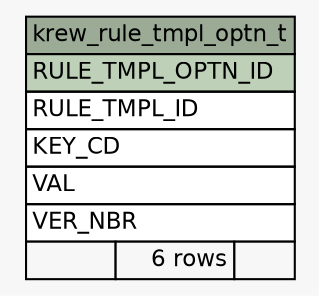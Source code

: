 // dot 2.28.0 on Mac OS X 10.7.2
// SchemaSpy rev 590
digraph "krew_rule_tmpl_optn_t" {
  graph [
    rankdir="RL"
    bgcolor="#f7f7f7"
    nodesep="0.18"
    ranksep="0.46"
    fontname="Helvetica"
    fontsize="11"
  ];
  node [
    fontname="Helvetica"
    fontsize="11"
    shape="plaintext"
  ];
  edge [
    arrowsize="0.8"
  ];
  "krew_rule_tmpl_optn_t" [
    label=<
    <TABLE BORDER="0" CELLBORDER="1" CELLSPACING="0" BGCOLOR="#ffffff">
      <TR><TD COLSPAN="3" BGCOLOR="#9bab96" ALIGN="CENTER">krew_rule_tmpl_optn_t</TD></TR>
      <TR><TD PORT="RULE_TMPL_OPTN_ID" COLSPAN="3" BGCOLOR="#bed1b8" ALIGN="LEFT">RULE_TMPL_OPTN_ID</TD></TR>
      <TR><TD PORT="RULE_TMPL_ID" COLSPAN="3" ALIGN="LEFT">RULE_TMPL_ID</TD></TR>
      <TR><TD PORT="KEY_CD" COLSPAN="3" ALIGN="LEFT">KEY_CD</TD></TR>
      <TR><TD PORT="VAL" COLSPAN="3" ALIGN="LEFT">VAL</TD></TR>
      <TR><TD PORT="VER_NBR" COLSPAN="3" ALIGN="LEFT">VER_NBR</TD></TR>
      <TR><TD ALIGN="LEFT" BGCOLOR="#f7f7f7">  </TD><TD ALIGN="RIGHT" BGCOLOR="#f7f7f7">6 rows</TD><TD ALIGN="RIGHT" BGCOLOR="#f7f7f7">  </TD></TR>
    </TABLE>>
    URL="tables/krew_rule_tmpl_optn_t.html"
    tooltip="krew_rule_tmpl_optn_t"
  ];
}
